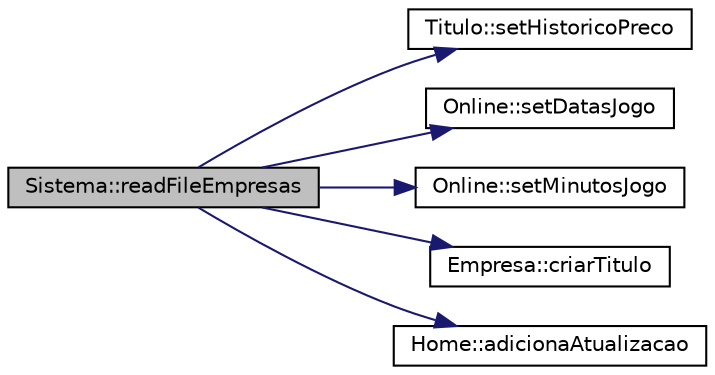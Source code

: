 digraph "Sistema::readFileEmpresas"
{
  edge [fontname="Helvetica",fontsize="10",labelfontname="Helvetica",labelfontsize="10"];
  node [fontname="Helvetica",fontsize="10",shape=record];
  rankdir="LR";
  Node91 [label="Sistema::readFileEmpresas",height=0.2,width=0.4,color="black", fillcolor="grey75", style="filled", fontcolor="black"];
  Node91 -> Node92 [color="midnightblue",fontsize="10",style="solid",fontname="Helvetica"];
  Node92 [label="Titulo::setHistoricoPreco",height=0.2,width=0.4,color="black", fillcolor="white", style="filled",URL="$class_titulo.html#a8ea091928732a5ff5b974e003668a778",tooltip="Permite atualizar o historico de precos do titulo. "];
  Node91 -> Node93 [color="midnightblue",fontsize="10",style="solid",fontname="Helvetica"];
  Node93 [label="Online::setDatasJogo",height=0.2,width=0.4,color="black", fillcolor="white", style="filled",URL="$class_online.html#a3c0b8d3393271eabfa702629c979fb93",tooltip="Altera as datas jogadas. "];
  Node91 -> Node94 [color="midnightblue",fontsize="10",style="solid",fontname="Helvetica"];
  Node94 [label="Online::setMinutosJogo",height=0.2,width=0.4,color="black", fillcolor="white", style="filled",URL="$class_online.html#a71cc818cd9b8020a470efc14f636a9f9",tooltip="Altera os minutos jogados por data. "];
  Node91 -> Node95 [color="midnightblue",fontsize="10",style="solid",fontname="Helvetica"];
  Node95 [label="Empresa::criarTitulo",height=0.2,width=0.4,color="black", fillcolor="white", style="filled",URL="$class_empresa.html#a3c6eb96c694dcb6db1e402d6db1c439a"];
  Node91 -> Node96 [color="midnightblue",fontsize="10",style="solid",fontname="Helvetica"];
  Node96 [label="Home::adicionaAtualizacao",height=0.2,width=0.4,color="black", fillcolor="white", style="filled",URL="$class_home.html#a94aec68b520d98ac38c6794b5771cd53",tooltip="Adiciona uma data ao vetor data_de_atualizacao. "];
}
